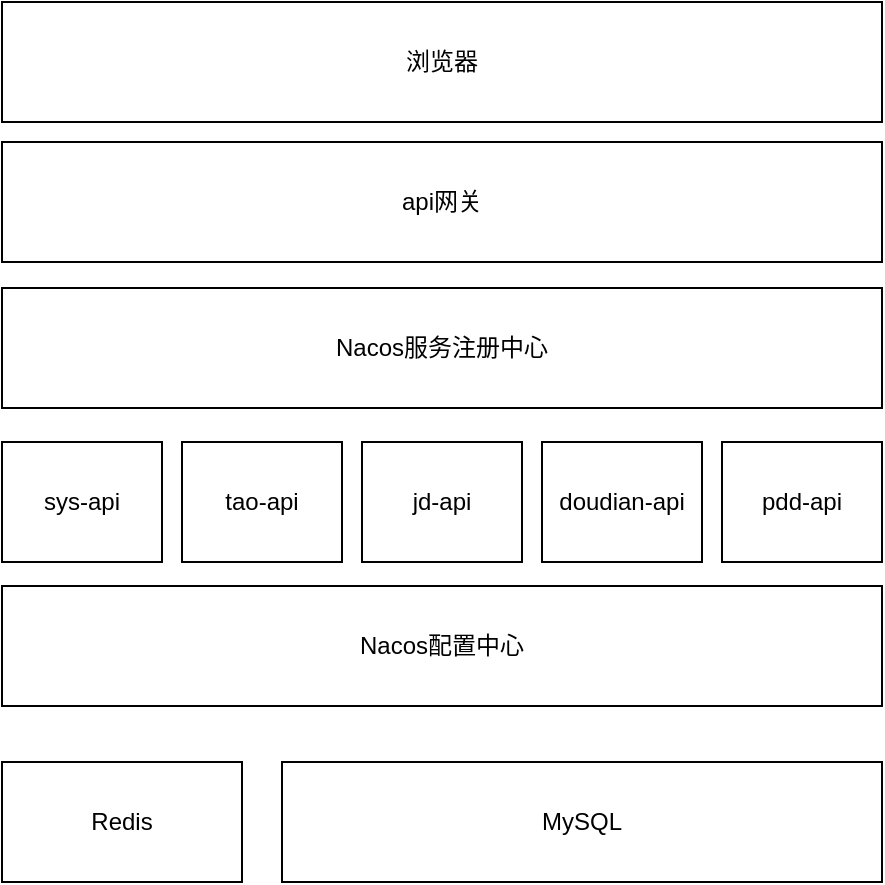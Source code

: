 <mxfile version="23.1.7" type="device">
  <diagram name="第 1 页" id="VFYfww_sdWvGYr7hJFIg">
    <mxGraphModel dx="1434" dy="746" grid="1" gridSize="10" guides="1" tooltips="1" connect="1" arrows="1" fold="1" page="1" pageScale="1" pageWidth="827" pageHeight="1169" math="0" shadow="0">
      <root>
        <mxCell id="0" />
        <mxCell id="1" parent="0" />
        <mxCell id="7KIA_immedqvToHCkOJM-1" value="浏览器" style="rounded=0;whiteSpace=wrap;html=1;" vertex="1" parent="1">
          <mxGeometry x="100" y="70" width="440" height="60" as="geometry" />
        </mxCell>
        <mxCell id="7KIA_immedqvToHCkOJM-2" value="api网关" style="rounded=0;whiteSpace=wrap;html=1;" vertex="1" parent="1">
          <mxGeometry x="100" y="140" width="440" height="60" as="geometry" />
        </mxCell>
        <mxCell id="7KIA_immedqvToHCkOJM-3" value="sys-api" style="rounded=0;whiteSpace=wrap;html=1;" vertex="1" parent="1">
          <mxGeometry x="100" y="290" width="80" height="60" as="geometry" />
        </mxCell>
        <mxCell id="7KIA_immedqvToHCkOJM-4" value="tao-api" style="rounded=0;whiteSpace=wrap;html=1;" vertex="1" parent="1">
          <mxGeometry x="190" y="290" width="80" height="60" as="geometry" />
        </mxCell>
        <mxCell id="7KIA_immedqvToHCkOJM-5" value="jd-api" style="rounded=0;whiteSpace=wrap;html=1;" vertex="1" parent="1">
          <mxGeometry x="280" y="290" width="80" height="60" as="geometry" />
        </mxCell>
        <mxCell id="7KIA_immedqvToHCkOJM-6" value="doudian-api" style="rounded=0;whiteSpace=wrap;html=1;" vertex="1" parent="1">
          <mxGeometry x="370" y="290" width="80" height="60" as="geometry" />
        </mxCell>
        <mxCell id="7KIA_immedqvToHCkOJM-7" value="pdd-api" style="rounded=0;whiteSpace=wrap;html=1;" vertex="1" parent="1">
          <mxGeometry x="460" y="290" width="80" height="60" as="geometry" />
        </mxCell>
        <mxCell id="7KIA_immedqvToHCkOJM-8" value="Redis" style="rounded=0;whiteSpace=wrap;html=1;" vertex="1" parent="1">
          <mxGeometry x="100" y="450" width="120" height="60" as="geometry" />
        </mxCell>
        <mxCell id="7KIA_immedqvToHCkOJM-9" value="MySQL" style="rounded=0;whiteSpace=wrap;html=1;" vertex="1" parent="1">
          <mxGeometry x="240" y="450" width="300" height="60" as="geometry" />
        </mxCell>
        <mxCell id="7KIA_immedqvToHCkOJM-10" value="Nacos服务注册中心" style="rounded=0;whiteSpace=wrap;html=1;" vertex="1" parent="1">
          <mxGeometry x="100" y="213" width="440" height="60" as="geometry" />
        </mxCell>
        <mxCell id="7KIA_immedqvToHCkOJM-11" value="Nacos配置中心" style="rounded=0;whiteSpace=wrap;html=1;" vertex="1" parent="1">
          <mxGeometry x="100" y="362" width="440" height="60" as="geometry" />
        </mxCell>
      </root>
    </mxGraphModel>
  </diagram>
</mxfile>

